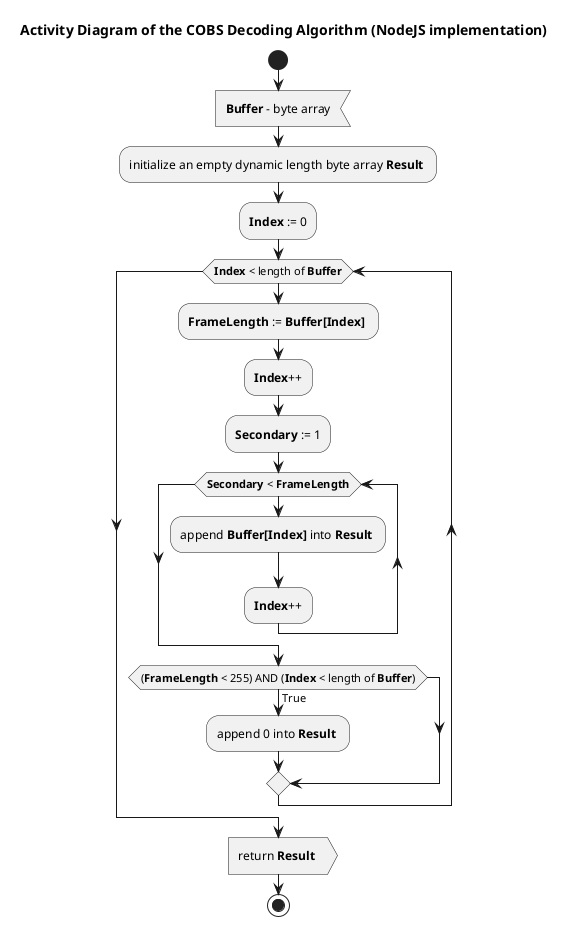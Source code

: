 @startuml cobs_decode

title Activity Diagram of the COBS Decoding Algorithm (NodeJS implementation)

start

:<b>Buffer</b> - byte array<

:initialize an empty dynamic length byte array <b>Result</b> ;

:<b>Index</b> := 0;

while (<b>Index</b> < length of <b>Buffer</b>)
    :<b>FrameLength</b> := <b>Buffer[Index]</b> ;
    
    :<b>Index</b>++;
    
    :<b>Secondary</b> := 1;
    
    while (<b>Secondary</b> < <b>FrameLength</b>)
        :append <b>Buffer[Index]</b> into <b>Result</b> ;
        
        :<b>Index</b>++;
    end while
    
    if ((<b>FrameLength</b> < 255) AND (<b>Index</b> < length of <b>Buffer</b>)) then (True)
        :append 0 into <b>Result</b> ;
    endif
end while

:return <b>Result</b> >

stop

@enduml